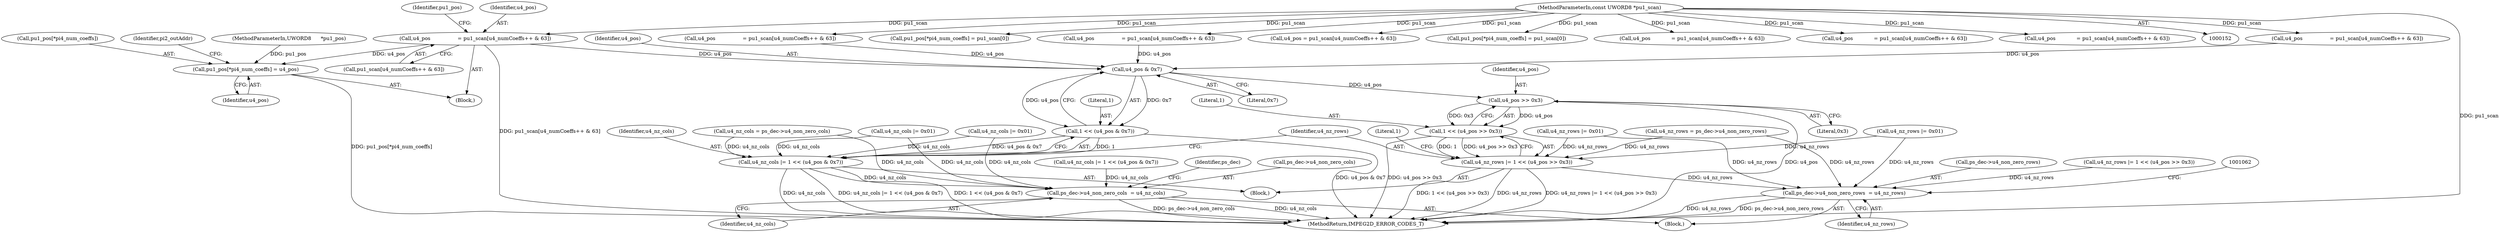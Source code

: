 digraph "0_Android_8b4ed5a23175b7ffa56eea4678db7287f825e985@array" {
"1000780" [label="(Call,u4_pos                 = pu1_scan[u4_numCoeffs++ & 63])"];
"1000155" [label="(MethodParameterIn,const UWORD8 *pu1_scan)"];
"1000788" [label="(Call,pu1_pos[*pi4_num_coeffs] = u4_pos)"];
"1001033" [label="(Call,u4_pos & 0x7)"];
"1001031" [label="(Call,1 << (u4_pos & 0x7))"];
"1001029" [label="(Call,u4_nz_cols |= 1 << (u4_pos & 0x7))"];
"1001050" [label="(Call,ps_dec->u4_non_zero_cols  = u4_nz_cols)"];
"1001040" [label="(Call,u4_pos >> 0x3)"];
"1001038" [label="(Call,1 << (u4_pos >> 0x3))"];
"1001036" [label="(Call,u4_nz_rows |= 1 << (u4_pos >> 0x3))"];
"1001055" [label="(Call,ps_dec->u4_non_zero_rows  = u4_nz_rows)"];
"1001034" [label="(Identifier,u4_pos)"];
"1000325" [label="(Call,u4_nz_cols |= 0x01)"];
"1000715" [label="(Call,u4_nz_cols |= 1 << (u4_pos & 0x7))"];
"1001055" [label="(Call,ps_dec->u4_non_zero_rows  = u4_nz_rows)"];
"1000790" [label="(Identifier,pu1_pos)"];
"1000362" [label="(Call,pu1_pos[*pi4_num_coeffs] = pu1_scan[0])"];
"1001064" [label="(MethodReturn,IMPEG2D_ERROR_CODES_T)"];
"1000692" [label="(Call,u4_pos = pu1_scan[u4_numCoeffs++ & 63])"];
"1001042" [label="(Literal,0x3)"];
"1001041" [label="(Identifier,u4_pos)"];
"1001038" [label="(Call,1 << (u4_pos >> 0x3))"];
"1001056" [label="(Call,ps_dec->u4_non_zero_rows)"];
"1001035" [label="(Literal,0x7)"];
"1001040" [label="(Call,u4_pos >> 0x3)"];
"1000936" [label="(Call,u4_pos                 = pu1_scan[u4_numCoeffs++ & 63])"];
"1000796" [label="(Identifier,pi2_outAddr)"];
"1001057" [label="(Identifier,ps_dec)"];
"1000309" [label="(Call,pu1_pos[*pi4_num_coeffs] = pu1_scan[0])"];
"1001051" [label="(Call,ps_dec->u4_non_zero_cols)"];
"1000204" [label="(Call,u4_nz_rows = ps_dec->u4_non_zero_rows)"];
"1000770" [label="(Block,)"];
"1001030" [label="(Identifier,u4_nz_cols)"];
"1001050" [label="(Call,ps_dec->u4_non_zero_cols  = u4_nz_cols)"];
"1001059" [label="(Identifier,u4_nz_rows)"];
"1000199" [label="(Call,u4_nz_cols = ps_dec->u4_non_zero_cols)"];
"1001039" [label="(Literal,1)"];
"1001029" [label="(Call,u4_nz_cols |= 1 << (u4_pos & 0x7))"];
"1000376" [label="(Call,u4_nz_cols |= 0x01)"];
"1000739" [label="(Literal,1)"];
"1000622" [label="(Call,u4_pos             = pu1_scan[u4_numCoeffs++ & 63])"];
"1000871" [label="(Call,u4_pos                 = pu1_scan[u4_numCoeffs++ & 63])"];
"1000163" [label="(Block,)"];
"1001036" [label="(Call,u4_nz_rows |= 1 << (u4_pos >> 0x3))"];
"1000156" [label="(MethodParameterIn,UWORD8      *pu1_pos)"];
"1001032" [label="(Literal,1)"];
"1001031" [label="(Call,1 << (u4_pos & 0x7))"];
"1000781" [label="(Identifier,u4_pos)"];
"1000379" [label="(Call,u4_nz_rows |= 0x01)"];
"1000328" [label="(Call,u4_nz_rows |= 0x01)"];
"1001037" [label="(Identifier,u4_nz_rows)"];
"1001033" [label="(Call,u4_pos & 0x7)"];
"1000793" [label="(Identifier,u4_pos)"];
"1000782" [label="(Call,pu1_scan[u4_numCoeffs++ & 63])"];
"1000789" [label="(Call,pu1_pos[*pi4_num_coeffs])"];
"1000740" [label="(Block,)"];
"1000563" [label="(Call,u4_pos             = pu1_scan[u4_numCoeffs++ & 63])"];
"1000788" [label="(Call,pu1_pos[*pi4_num_coeffs] = u4_pos)"];
"1000722" [label="(Call,u4_nz_rows |= 1 << (u4_pos >> 0x3))"];
"1000155" [label="(MethodParameterIn,const UWORD8 *pu1_scan)"];
"1001006" [label="(Call,u4_pos                 = pu1_scan[u4_numCoeffs++ & 63])"];
"1000780" [label="(Call,u4_pos                 = pu1_scan[u4_numCoeffs++ & 63])"];
"1000453" [label="(Call,u4_pos             = pu1_scan[u4_numCoeffs++ & 63])"];
"1001054" [label="(Identifier,u4_nz_cols)"];
"1000780" -> "1000770"  [label="AST: "];
"1000780" -> "1000782"  [label="CFG: "];
"1000781" -> "1000780"  [label="AST: "];
"1000782" -> "1000780"  [label="AST: "];
"1000790" -> "1000780"  [label="CFG: "];
"1000780" -> "1001064"  [label="DDG: pu1_scan[u4_numCoeffs++ & 63]"];
"1000155" -> "1000780"  [label="DDG: pu1_scan"];
"1000780" -> "1000788"  [label="DDG: u4_pos"];
"1000780" -> "1001033"  [label="DDG: u4_pos"];
"1000155" -> "1000152"  [label="AST: "];
"1000155" -> "1001064"  [label="DDG: pu1_scan"];
"1000155" -> "1000309"  [label="DDG: pu1_scan"];
"1000155" -> "1000362"  [label="DDG: pu1_scan"];
"1000155" -> "1000453"  [label="DDG: pu1_scan"];
"1000155" -> "1000563"  [label="DDG: pu1_scan"];
"1000155" -> "1000622"  [label="DDG: pu1_scan"];
"1000155" -> "1000692"  [label="DDG: pu1_scan"];
"1000155" -> "1000871"  [label="DDG: pu1_scan"];
"1000155" -> "1000936"  [label="DDG: pu1_scan"];
"1000155" -> "1001006"  [label="DDG: pu1_scan"];
"1000788" -> "1000770"  [label="AST: "];
"1000788" -> "1000793"  [label="CFG: "];
"1000789" -> "1000788"  [label="AST: "];
"1000793" -> "1000788"  [label="AST: "];
"1000796" -> "1000788"  [label="CFG: "];
"1000788" -> "1001064"  [label="DDG: pu1_pos[*pi4_num_coeffs]"];
"1000156" -> "1000788"  [label="DDG: pu1_pos"];
"1001033" -> "1001031"  [label="AST: "];
"1001033" -> "1001035"  [label="CFG: "];
"1001034" -> "1001033"  [label="AST: "];
"1001035" -> "1001033"  [label="AST: "];
"1001031" -> "1001033"  [label="CFG: "];
"1001033" -> "1001031"  [label="DDG: u4_pos"];
"1001033" -> "1001031"  [label="DDG: 0x7"];
"1001006" -> "1001033"  [label="DDG: u4_pos"];
"1000936" -> "1001033"  [label="DDG: u4_pos"];
"1000871" -> "1001033"  [label="DDG: u4_pos"];
"1001033" -> "1001040"  [label="DDG: u4_pos"];
"1001031" -> "1001029"  [label="AST: "];
"1001032" -> "1001031"  [label="AST: "];
"1001029" -> "1001031"  [label="CFG: "];
"1001031" -> "1001064"  [label="DDG: u4_pos & 0x7"];
"1001031" -> "1001029"  [label="DDG: 1"];
"1001031" -> "1001029"  [label="DDG: u4_pos & 0x7"];
"1001029" -> "1000740"  [label="AST: "];
"1001030" -> "1001029"  [label="AST: "];
"1001037" -> "1001029"  [label="CFG: "];
"1001029" -> "1001064"  [label="DDG: u4_nz_cols"];
"1001029" -> "1001064"  [label="DDG: u4_nz_cols |= 1 << (u4_pos & 0x7)"];
"1001029" -> "1001064"  [label="DDG: 1 << (u4_pos & 0x7)"];
"1000325" -> "1001029"  [label="DDG: u4_nz_cols"];
"1000376" -> "1001029"  [label="DDG: u4_nz_cols"];
"1000199" -> "1001029"  [label="DDG: u4_nz_cols"];
"1001029" -> "1001050"  [label="DDG: u4_nz_cols"];
"1001050" -> "1000163"  [label="AST: "];
"1001050" -> "1001054"  [label="CFG: "];
"1001051" -> "1001050"  [label="AST: "];
"1001054" -> "1001050"  [label="AST: "];
"1001057" -> "1001050"  [label="CFG: "];
"1001050" -> "1001064"  [label="DDG: ps_dec->u4_non_zero_cols"];
"1001050" -> "1001064"  [label="DDG: u4_nz_cols"];
"1000325" -> "1001050"  [label="DDG: u4_nz_cols"];
"1000715" -> "1001050"  [label="DDG: u4_nz_cols"];
"1000376" -> "1001050"  [label="DDG: u4_nz_cols"];
"1000199" -> "1001050"  [label="DDG: u4_nz_cols"];
"1001040" -> "1001038"  [label="AST: "];
"1001040" -> "1001042"  [label="CFG: "];
"1001041" -> "1001040"  [label="AST: "];
"1001042" -> "1001040"  [label="AST: "];
"1001038" -> "1001040"  [label="CFG: "];
"1001040" -> "1001064"  [label="DDG: u4_pos"];
"1001040" -> "1001038"  [label="DDG: u4_pos"];
"1001040" -> "1001038"  [label="DDG: 0x3"];
"1001038" -> "1001036"  [label="AST: "];
"1001039" -> "1001038"  [label="AST: "];
"1001036" -> "1001038"  [label="CFG: "];
"1001038" -> "1001064"  [label="DDG: u4_pos >> 0x3"];
"1001038" -> "1001036"  [label="DDG: 1"];
"1001038" -> "1001036"  [label="DDG: u4_pos >> 0x3"];
"1001036" -> "1000740"  [label="AST: "];
"1001037" -> "1001036"  [label="AST: "];
"1000739" -> "1001036"  [label="CFG: "];
"1001036" -> "1001064"  [label="DDG: u4_nz_rows |= 1 << (u4_pos >> 0x3)"];
"1001036" -> "1001064"  [label="DDG: 1 << (u4_pos >> 0x3)"];
"1001036" -> "1001064"  [label="DDG: u4_nz_rows"];
"1000379" -> "1001036"  [label="DDG: u4_nz_rows"];
"1000328" -> "1001036"  [label="DDG: u4_nz_rows"];
"1000204" -> "1001036"  [label="DDG: u4_nz_rows"];
"1001036" -> "1001055"  [label="DDG: u4_nz_rows"];
"1001055" -> "1000163"  [label="AST: "];
"1001055" -> "1001059"  [label="CFG: "];
"1001056" -> "1001055"  [label="AST: "];
"1001059" -> "1001055"  [label="AST: "];
"1001062" -> "1001055"  [label="CFG: "];
"1001055" -> "1001064"  [label="DDG: ps_dec->u4_non_zero_rows"];
"1001055" -> "1001064"  [label="DDG: u4_nz_rows"];
"1000379" -> "1001055"  [label="DDG: u4_nz_rows"];
"1000328" -> "1001055"  [label="DDG: u4_nz_rows"];
"1000204" -> "1001055"  [label="DDG: u4_nz_rows"];
"1000722" -> "1001055"  [label="DDG: u4_nz_rows"];
}
